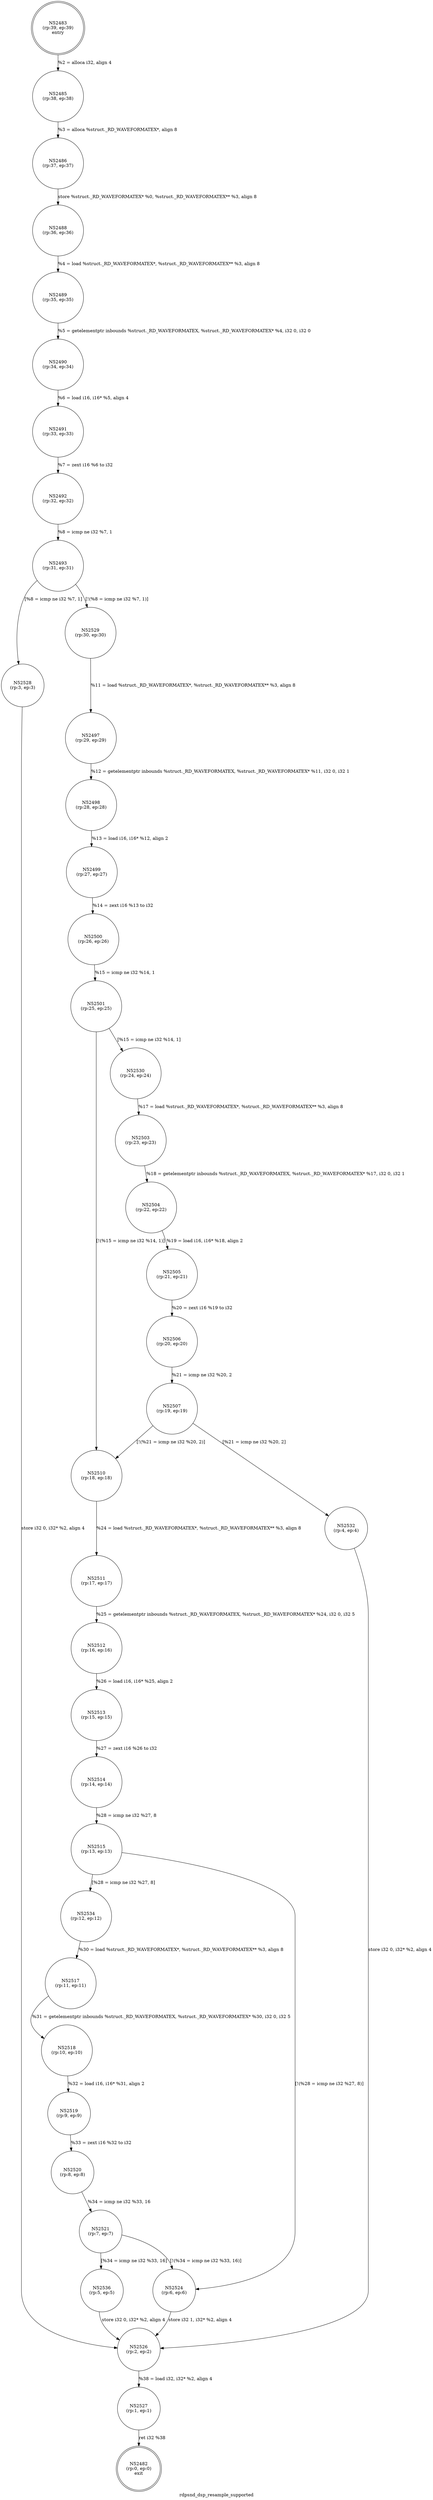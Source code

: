 digraph rdpsnd_dsp_resample_supported {
label="rdpsnd_dsp_resample_supported"
52482 [label="N52482\n(rp:0, ep:0)\nexit", shape="doublecircle"]
52483 [label="N52483\n(rp:39, ep:39)\nentry", shape="doublecircle"]
52483 -> 52485 [label="%2 = alloca i32, align 4"]
52485 [label="N52485\n(rp:38, ep:38)", shape="circle"]
52485 -> 52486 [label="%3 = alloca %struct._RD_WAVEFORMATEX*, align 8"]
52486 [label="N52486\n(rp:37, ep:37)", shape="circle"]
52486 -> 52488 [label="store %struct._RD_WAVEFORMATEX* %0, %struct._RD_WAVEFORMATEX** %3, align 8"]
52488 [label="N52488\n(rp:36, ep:36)", shape="circle"]
52488 -> 52489 [label="%4 = load %struct._RD_WAVEFORMATEX*, %struct._RD_WAVEFORMATEX** %3, align 8"]
52489 [label="N52489\n(rp:35, ep:35)", shape="circle"]
52489 -> 52490 [label="%5 = getelementptr inbounds %struct._RD_WAVEFORMATEX, %struct._RD_WAVEFORMATEX* %4, i32 0, i32 0"]
52490 [label="N52490\n(rp:34, ep:34)", shape="circle"]
52490 -> 52491 [label="%6 = load i16, i16* %5, align 4"]
52491 [label="N52491\n(rp:33, ep:33)", shape="circle"]
52491 -> 52492 [label="%7 = zext i16 %6 to i32"]
52492 [label="N52492\n(rp:32, ep:32)", shape="circle"]
52492 -> 52493 [label="%8 = icmp ne i32 %7, 1"]
52493 [label="N52493\n(rp:31, ep:31)", shape="circle"]
52493 -> 52528 [label="[%8 = icmp ne i32 %7, 1]"]
52493 -> 52529 [label="[!(%8 = icmp ne i32 %7, 1)]"]
52497 [label="N52497\n(rp:29, ep:29)", shape="circle"]
52497 -> 52498 [label="%12 = getelementptr inbounds %struct._RD_WAVEFORMATEX, %struct._RD_WAVEFORMATEX* %11, i32 0, i32 1"]
52498 [label="N52498\n(rp:28, ep:28)", shape="circle"]
52498 -> 52499 [label="%13 = load i16, i16* %12, align 2"]
52499 [label="N52499\n(rp:27, ep:27)", shape="circle"]
52499 -> 52500 [label="%14 = zext i16 %13 to i32"]
52500 [label="N52500\n(rp:26, ep:26)", shape="circle"]
52500 -> 52501 [label="%15 = icmp ne i32 %14, 1"]
52501 [label="N52501\n(rp:25, ep:25)", shape="circle"]
52501 -> 52530 [label="[%15 = icmp ne i32 %14, 1]"]
52501 -> 52510 [label="[!(%15 = icmp ne i32 %14, 1)]"]
52503 [label="N52503\n(rp:23, ep:23)", shape="circle"]
52503 -> 52504 [label="%18 = getelementptr inbounds %struct._RD_WAVEFORMATEX, %struct._RD_WAVEFORMATEX* %17, i32 0, i32 1"]
52504 [label="N52504\n(rp:22, ep:22)", shape="circle"]
52504 -> 52505 [label="%19 = load i16, i16* %18, align 2"]
52505 [label="N52505\n(rp:21, ep:21)", shape="circle"]
52505 -> 52506 [label="%20 = zext i16 %19 to i32"]
52506 [label="N52506\n(rp:20, ep:20)", shape="circle"]
52506 -> 52507 [label="%21 = icmp ne i32 %20, 2"]
52507 [label="N52507\n(rp:19, ep:19)", shape="circle"]
52507 -> 52532 [label="[%21 = icmp ne i32 %20, 2]"]
52507 -> 52510 [label="[!(%21 = icmp ne i32 %20, 2)]"]
52510 [label="N52510\n(rp:18, ep:18)", shape="circle"]
52510 -> 52511 [label="%24 = load %struct._RD_WAVEFORMATEX*, %struct._RD_WAVEFORMATEX** %3, align 8"]
52511 [label="N52511\n(rp:17, ep:17)", shape="circle"]
52511 -> 52512 [label="%25 = getelementptr inbounds %struct._RD_WAVEFORMATEX, %struct._RD_WAVEFORMATEX* %24, i32 0, i32 5"]
52512 [label="N52512\n(rp:16, ep:16)", shape="circle"]
52512 -> 52513 [label="%26 = load i16, i16* %25, align 2"]
52513 [label="N52513\n(rp:15, ep:15)", shape="circle"]
52513 -> 52514 [label="%27 = zext i16 %26 to i32"]
52514 [label="N52514\n(rp:14, ep:14)", shape="circle"]
52514 -> 52515 [label="%28 = icmp ne i32 %27, 8"]
52515 [label="N52515\n(rp:13, ep:13)", shape="circle"]
52515 -> 52534 [label="[%28 = icmp ne i32 %27, 8]"]
52515 -> 52524 [label="[!(%28 = icmp ne i32 %27, 8)]"]
52517 [label="N52517\n(rp:11, ep:11)", shape="circle"]
52517 -> 52518 [label="%31 = getelementptr inbounds %struct._RD_WAVEFORMATEX, %struct._RD_WAVEFORMATEX* %30, i32 0, i32 5"]
52518 [label="N52518\n(rp:10, ep:10)", shape="circle"]
52518 -> 52519 [label="%32 = load i16, i16* %31, align 2"]
52519 [label="N52519\n(rp:9, ep:9)", shape="circle"]
52519 -> 52520 [label="%33 = zext i16 %32 to i32"]
52520 [label="N52520\n(rp:8, ep:8)", shape="circle"]
52520 -> 52521 [label="%34 = icmp ne i32 %33, 16"]
52521 [label="N52521\n(rp:7, ep:7)", shape="circle"]
52521 -> 52536 [label="[%34 = icmp ne i32 %33, 16]"]
52521 -> 52524 [label="[!(%34 = icmp ne i32 %33, 16)]"]
52524 [label="N52524\n(rp:6, ep:6)", shape="circle"]
52524 -> 52526 [label="store i32 1, i32* %2, align 4"]
52526 [label="N52526\n(rp:2, ep:2)", shape="circle"]
52526 -> 52527 [label="%38 = load i32, i32* %2, align 4"]
52527 [label="N52527\n(rp:1, ep:1)", shape="circle"]
52527 -> 52482 [label="ret i32 %38"]
52528 [label="N52528\n(rp:3, ep:3)", shape="circle"]
52528 -> 52526 [label="store i32 0, i32* %2, align 4"]
52529 [label="N52529\n(rp:30, ep:30)", shape="circle"]
52529 -> 52497 [label="%11 = load %struct._RD_WAVEFORMATEX*, %struct._RD_WAVEFORMATEX** %3, align 8"]
52530 [label="N52530\n(rp:24, ep:24)", shape="circle"]
52530 -> 52503 [label="%17 = load %struct._RD_WAVEFORMATEX*, %struct._RD_WAVEFORMATEX** %3, align 8"]
52532 [label="N52532\n(rp:4, ep:4)", shape="circle"]
52532 -> 52526 [label="store i32 0, i32* %2, align 4"]
52534 [label="N52534\n(rp:12, ep:12)", shape="circle"]
52534 -> 52517 [label="%30 = load %struct._RD_WAVEFORMATEX*, %struct._RD_WAVEFORMATEX** %3, align 8"]
52536 [label="N52536\n(rp:5, ep:5)", shape="circle"]
52536 -> 52526 [label="store i32 0, i32* %2, align 4"]
}
